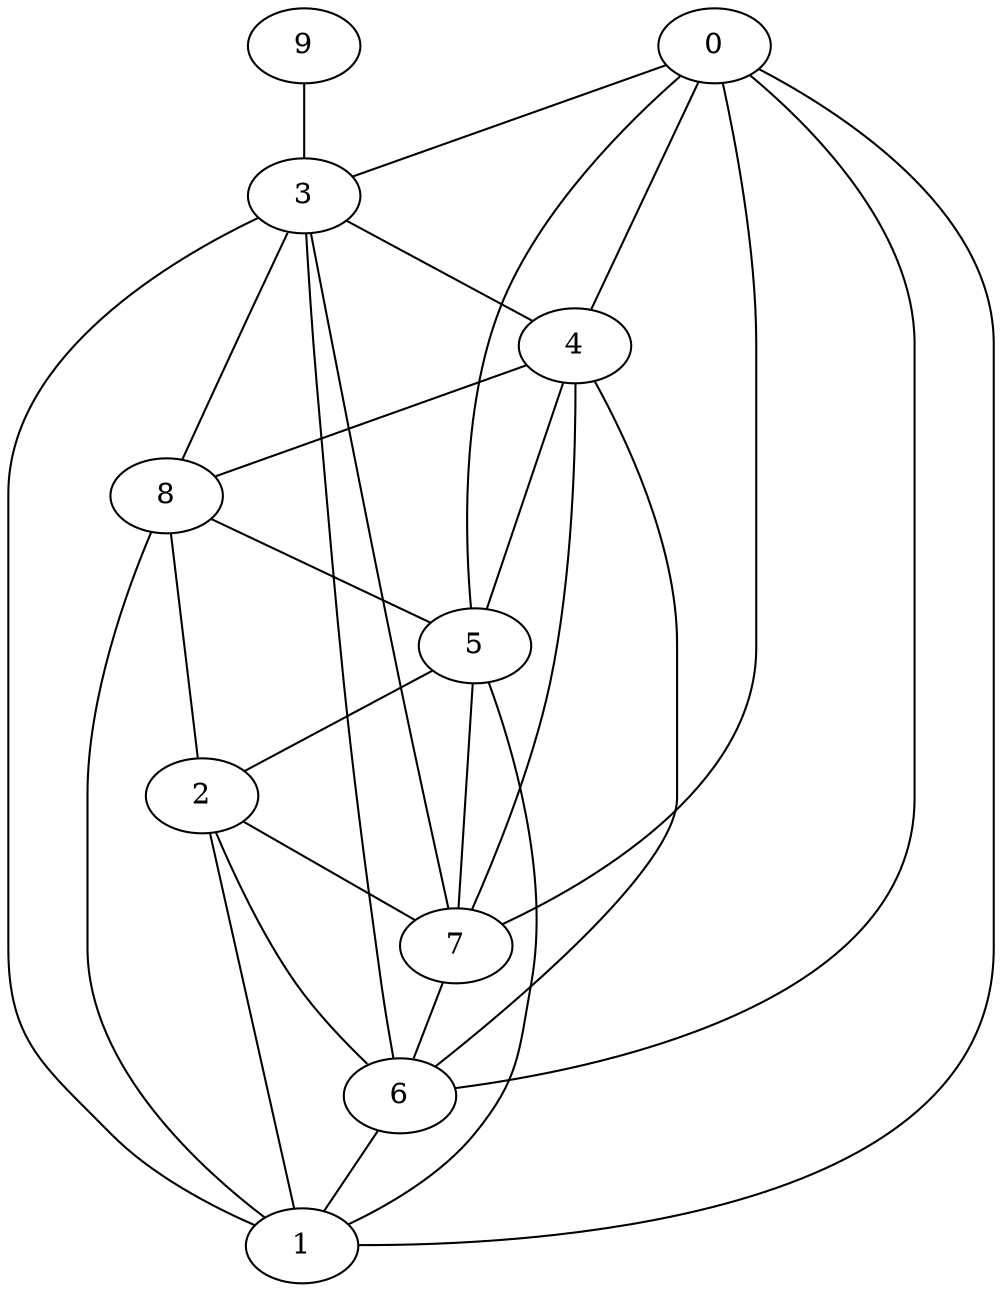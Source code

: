 graph G {
0;
1;
2;
3;
4;
5;
6;
7;
8;
9;
2--7 ;
7--6 ;
2--6 ;
1--5 ;
9--3 ;
0--6 ;
0--3 ;
1--0 ;
8--3 ;
4--7 ;
3--4 ;
1--8 ;
2--1 ;
4--8 ;
0--7 ;
7--3 ;
7--5 ;
8--5 ;
6--1 ;
0--5 ;
4--6 ;
5--4 ;
4--0 ;
1--3 ;
6--3 ;
2--8 ;
5--2 ;
}
